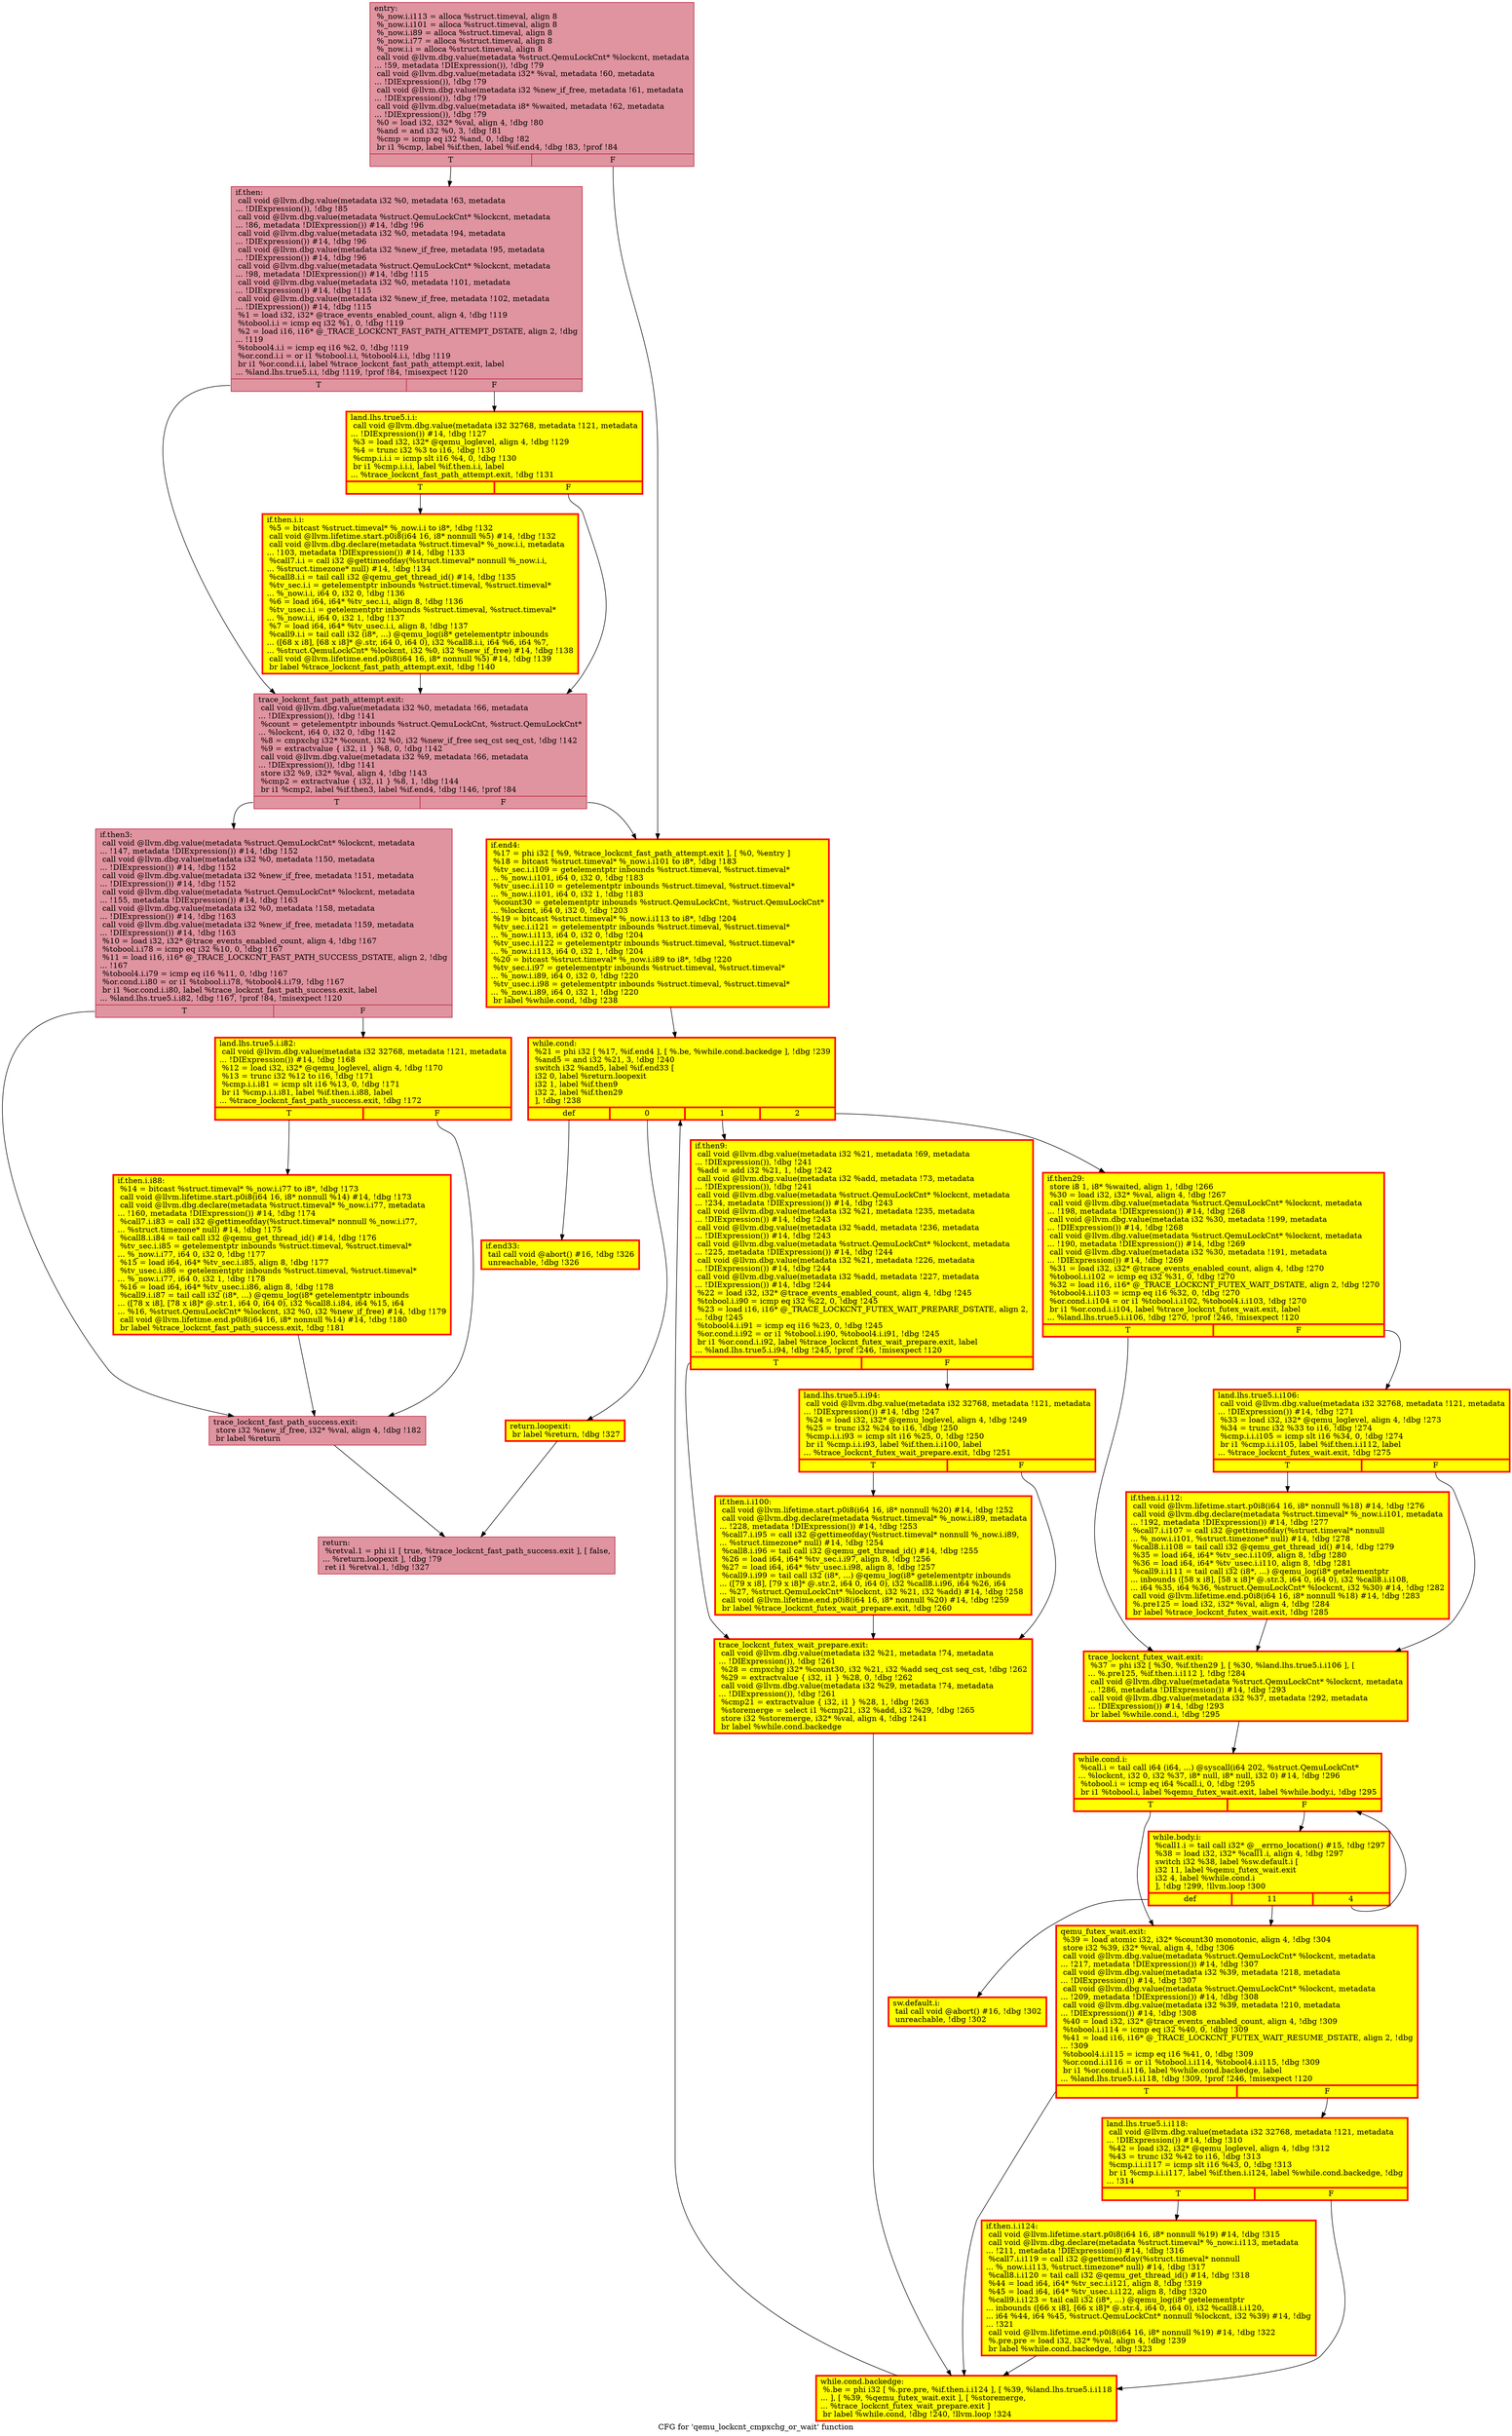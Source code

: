digraph "CFG for 'qemu_lockcnt_cmpxchg_or_wait' function" {
	label="CFG for 'qemu_lockcnt_cmpxchg_or_wait' function";

	Node0x55b524969770 [shape=record,color="#b70d28ff", style=filled, fillcolor="#b70d2870",label="{entry:\l  %_now.i.i113 = alloca %struct.timeval, align 8\l  %_now.i.i101 = alloca %struct.timeval, align 8\l  %_now.i.i89 = alloca %struct.timeval, align 8\l  %_now.i.i77 = alloca %struct.timeval, align 8\l  %_now.i.i = alloca %struct.timeval, align 8\l  call void @llvm.dbg.value(metadata %struct.QemuLockCnt* %lockcnt, metadata\l... !59, metadata !DIExpression()), !dbg !79\l  call void @llvm.dbg.value(metadata i32* %val, metadata !60, metadata\l... !DIExpression()), !dbg !79\l  call void @llvm.dbg.value(metadata i32 %new_if_free, metadata !61, metadata\l... !DIExpression()), !dbg !79\l  call void @llvm.dbg.value(metadata i8* %waited, metadata !62, metadata\l... !DIExpression()), !dbg !79\l  %0 = load i32, i32* %val, align 4, !dbg !80\l  %and = and i32 %0, 3, !dbg !81\l  %cmp = icmp eq i32 %and, 0, !dbg !82\l  br i1 %cmp, label %if.then, label %if.end4, !dbg !83, !prof !84\l|{<s0>T|<s1>F}}"];
	Node0x55b524969770:s0 -> Node0x55b52494ce60;
	Node0x55b524969770:s1 -> Node0x55b52494ceb0;
	Node0x55b52494ce60 [shape=record,color="#b70d28ff", style=filled, fillcolor="#b70d2870",label="{if.then:                                          \l  call void @llvm.dbg.value(metadata i32 %0, metadata !63, metadata\l... !DIExpression()), !dbg !85\l  call void @llvm.dbg.value(metadata %struct.QemuLockCnt* %lockcnt, metadata\l... !86, metadata !DIExpression()) #14, !dbg !96\l  call void @llvm.dbg.value(metadata i32 %0, metadata !94, metadata\l... !DIExpression()) #14, !dbg !96\l  call void @llvm.dbg.value(metadata i32 %new_if_free, metadata !95, metadata\l... !DIExpression()) #14, !dbg !96\l  call void @llvm.dbg.value(metadata %struct.QemuLockCnt* %lockcnt, metadata\l... !98, metadata !DIExpression()) #14, !dbg !115\l  call void @llvm.dbg.value(metadata i32 %0, metadata !101, metadata\l... !DIExpression()) #14, !dbg !115\l  call void @llvm.dbg.value(metadata i32 %new_if_free, metadata !102, metadata\l... !DIExpression()) #14, !dbg !115\l  %1 = load i32, i32* @trace_events_enabled_count, align 4, !dbg !119\l  %tobool.i.i = icmp eq i32 %1, 0, !dbg !119\l  %2 = load i16, i16* @_TRACE_LOCKCNT_FAST_PATH_ATTEMPT_DSTATE, align 2, !dbg\l... !119\l  %tobool4.i.i = icmp eq i16 %2, 0, !dbg !119\l  %or.cond.i.i = or i1 %tobool.i.i, %tobool4.i.i, !dbg !119\l  br i1 %or.cond.i.i, label %trace_lockcnt_fast_path_attempt.exit, label\l... %land.lhs.true5.i.i, !dbg !119, !prof !84, !misexpect !120\l|{<s0>T|<s1>F}}"];
	Node0x55b52494ce60:s0 -> Node0x55b524964a60;
	Node0x55b52494ce60:s1 -> Node0x55b524998b80;
	Node0x55b524998b80 [shape=record,penwidth=3.0, style="filled", color="red", fillcolor="yellow",label="{land.lhs.true5.i.i:                               \l  call void @llvm.dbg.value(metadata i32 32768, metadata !121, metadata\l... !DIExpression()) #14, !dbg !127\l  %3 = load i32, i32* @qemu_loglevel, align 4, !dbg !129\l  %4 = trunc i32 %3 to i16, !dbg !130\l  %cmp.i.i.i = icmp slt i16 %4, 0, !dbg !130\l  br i1 %cmp.i.i.i, label %if.then.i.i, label\l... %trace_lockcnt_fast_path_attempt.exit, !dbg !131\l|{<s0>T|<s1>F}}"];
	Node0x55b524998b80:s0 -> Node0x55b5248a59a0;
	Node0x55b524998b80:s1 -> Node0x55b524964a60;
	Node0x55b5248a59a0 [shape=record,penwidth=3.0, style="filled", color="red", fillcolor="yellow",label="{if.then.i.i:                                      \l  %5 = bitcast %struct.timeval* %_now.i.i to i8*, !dbg !132\l  call void @llvm.lifetime.start.p0i8(i64 16, i8* nonnull %5) #14, !dbg !132\l  call void @llvm.dbg.declare(metadata %struct.timeval* %_now.i.i, metadata\l... !103, metadata !DIExpression()) #14, !dbg !133\l  %call7.i.i = call i32 @gettimeofday(%struct.timeval* nonnull %_now.i.i,\l... %struct.timezone* null) #14, !dbg !134\l  %call8.i.i = tail call i32 @qemu_get_thread_id() #14, !dbg !135\l  %tv_sec.i.i = getelementptr inbounds %struct.timeval, %struct.timeval*\l... %_now.i.i, i64 0, i32 0, !dbg !136\l  %6 = load i64, i64* %tv_sec.i.i, align 8, !dbg !136\l  %tv_usec.i.i = getelementptr inbounds %struct.timeval, %struct.timeval*\l... %_now.i.i, i64 0, i32 1, !dbg !137\l  %7 = load i64, i64* %tv_usec.i.i, align 8, !dbg !137\l  %call9.i.i = tail call i32 (i8*, ...) @qemu_log(i8* getelementptr inbounds\l... ([68 x i8], [68 x i8]* @.str, i64 0, i64 0), i32 %call8.i.i, i64 %6, i64 %7,\l... %struct.QemuLockCnt* %lockcnt, i32 %0, i32 %new_if_free) #14, !dbg !138\l  call void @llvm.lifetime.end.p0i8(i64 16, i8* nonnull %5) #14, !dbg !139\l  br label %trace_lockcnt_fast_path_attempt.exit, !dbg !140\l}"];
	Node0x55b5248a59a0 -> Node0x55b524964a60;
	Node0x55b524964a60 [shape=record,color="#b70d28ff", style=filled, fillcolor="#b70d2870",label="{trace_lockcnt_fast_path_attempt.exit:             \l  call void @llvm.dbg.value(metadata i32 %0, metadata !66, metadata\l... !DIExpression()), !dbg !141\l  %count = getelementptr inbounds %struct.QemuLockCnt, %struct.QemuLockCnt*\l... %lockcnt, i64 0, i32 0, !dbg !142\l  %8 = cmpxchg i32* %count, i32 %0, i32 %new_if_free seq_cst seq_cst, !dbg !142\l  %9 = extractvalue \{ i32, i1 \} %8, 0, !dbg !142\l  call void @llvm.dbg.value(metadata i32 %9, metadata !66, metadata\l... !DIExpression()), !dbg !141\l  store i32 %9, i32* %val, align 4, !dbg !143\l  %cmp2 = extractvalue \{ i32, i1 \} %8, 1, !dbg !144\l  br i1 %cmp2, label %if.then3, label %if.end4, !dbg !146, !prof !84\l|{<s0>T|<s1>F}}"];
	Node0x55b524964a60:s0 -> Node0x55b52496f8a0;
	Node0x55b524964a60:s1 -> Node0x55b52494ceb0;
	Node0x55b52496f8a0 [shape=record,color="#b70d28ff", style=filled, fillcolor="#b70d2870",label="{if.then3:                                         \l  call void @llvm.dbg.value(metadata %struct.QemuLockCnt* %lockcnt, metadata\l... !147, metadata !DIExpression()) #14, !dbg !152\l  call void @llvm.dbg.value(metadata i32 %0, metadata !150, metadata\l... !DIExpression()) #14, !dbg !152\l  call void @llvm.dbg.value(metadata i32 %new_if_free, metadata !151, metadata\l... !DIExpression()) #14, !dbg !152\l  call void @llvm.dbg.value(metadata %struct.QemuLockCnt* %lockcnt, metadata\l... !155, metadata !DIExpression()) #14, !dbg !163\l  call void @llvm.dbg.value(metadata i32 %0, metadata !158, metadata\l... !DIExpression()) #14, !dbg !163\l  call void @llvm.dbg.value(metadata i32 %new_if_free, metadata !159, metadata\l... !DIExpression()) #14, !dbg !163\l  %10 = load i32, i32* @trace_events_enabled_count, align 4, !dbg !167\l  %tobool.i.i78 = icmp eq i32 %10, 0, !dbg !167\l  %11 = load i16, i16* @_TRACE_LOCKCNT_FAST_PATH_SUCCESS_DSTATE, align 2, !dbg\l... !167\l  %tobool4.i.i79 = icmp eq i16 %11, 0, !dbg !167\l  %or.cond.i.i80 = or i1 %tobool.i.i78, %tobool4.i.i79, !dbg !167\l  br i1 %or.cond.i.i80, label %trace_lockcnt_fast_path_success.exit, label\l... %land.lhs.true5.i.i82, !dbg !167, !prof !84, !misexpect !120\l|{<s0>T|<s1>F}}"];
	Node0x55b52496f8a0:s0 -> Node0x55b5249906b0;
	Node0x55b52496f8a0:s1 -> Node0x55b52494b900;
	Node0x55b52494b900 [shape=record,penwidth=3.0, style="filled", color="red", fillcolor="yellow",label="{land.lhs.true5.i.i82:                             \l  call void @llvm.dbg.value(metadata i32 32768, metadata !121, metadata\l... !DIExpression()) #14, !dbg !168\l  %12 = load i32, i32* @qemu_loglevel, align 4, !dbg !170\l  %13 = trunc i32 %12 to i16, !dbg !171\l  %cmp.i.i.i81 = icmp slt i16 %13, 0, !dbg !171\l  br i1 %cmp.i.i.i81, label %if.then.i.i88, label\l... %trace_lockcnt_fast_path_success.exit, !dbg !172\l|{<s0>T|<s1>F}}"];
	Node0x55b52494b900:s0 -> Node0x55b52492f3d0;
	Node0x55b52494b900:s1 -> Node0x55b5249906b0;
	Node0x55b52492f3d0 [shape=record,penwidth=3.0, style="filled", color="red", fillcolor="yellow",label="{if.then.i.i88:                                    \l  %14 = bitcast %struct.timeval* %_now.i.i77 to i8*, !dbg !173\l  call void @llvm.lifetime.start.p0i8(i64 16, i8* nonnull %14) #14, !dbg !173\l  call void @llvm.dbg.declare(metadata %struct.timeval* %_now.i.i77, metadata\l... !160, metadata !DIExpression()) #14, !dbg !174\l  %call7.i.i83 = call i32 @gettimeofday(%struct.timeval* nonnull %_now.i.i77,\l... %struct.timezone* null) #14, !dbg !175\l  %call8.i.i84 = tail call i32 @qemu_get_thread_id() #14, !dbg !176\l  %tv_sec.i.i85 = getelementptr inbounds %struct.timeval, %struct.timeval*\l... %_now.i.i77, i64 0, i32 0, !dbg !177\l  %15 = load i64, i64* %tv_sec.i.i85, align 8, !dbg !177\l  %tv_usec.i.i86 = getelementptr inbounds %struct.timeval, %struct.timeval*\l... %_now.i.i77, i64 0, i32 1, !dbg !178\l  %16 = load i64, i64* %tv_usec.i.i86, align 8, !dbg !178\l  %call9.i.i87 = tail call i32 (i8*, ...) @qemu_log(i8* getelementptr inbounds\l... ([78 x i8], [78 x i8]* @.str.1, i64 0, i64 0), i32 %call8.i.i84, i64 %15, i64\l... %16, %struct.QemuLockCnt* %lockcnt, i32 %0, i32 %new_if_free) #14, !dbg !179\l  call void @llvm.lifetime.end.p0i8(i64 16, i8* nonnull %14) #14, !dbg !180\l  br label %trace_lockcnt_fast_path_success.exit, !dbg !181\l}"];
	Node0x55b52492f3d0 -> Node0x55b5249906b0;
	Node0x55b5249906b0 [shape=record,color="#b70d28ff", style=filled, fillcolor="#b70d2870",label="{trace_lockcnt_fast_path_success.exit:             \l  store i32 %new_if_free, i32* %val, align 4, !dbg !182\l  br label %return\l}"];
	Node0x55b5249906b0 -> Node0x55b524969f80;
	Node0x55b52494ceb0 [shape=record,penwidth=3.0, style="filled", color="red", fillcolor="yellow",label="{if.end4:                                          \l  %17 = phi i32 [ %9, %trace_lockcnt_fast_path_attempt.exit ], [ %0, %entry ]\l  %18 = bitcast %struct.timeval* %_now.i.i101 to i8*, !dbg !183\l  %tv_sec.i.i109 = getelementptr inbounds %struct.timeval, %struct.timeval*\l... %_now.i.i101, i64 0, i32 0, !dbg !183\l  %tv_usec.i.i110 = getelementptr inbounds %struct.timeval, %struct.timeval*\l... %_now.i.i101, i64 0, i32 1, !dbg !183\l  %count30 = getelementptr inbounds %struct.QemuLockCnt, %struct.QemuLockCnt*\l... %lockcnt, i64 0, i32 0, !dbg !203\l  %19 = bitcast %struct.timeval* %_now.i.i113 to i8*, !dbg !204\l  %tv_sec.i.i121 = getelementptr inbounds %struct.timeval, %struct.timeval*\l... %_now.i.i113, i64 0, i32 0, !dbg !204\l  %tv_usec.i.i122 = getelementptr inbounds %struct.timeval, %struct.timeval*\l... %_now.i.i113, i64 0, i32 1, !dbg !204\l  %20 = bitcast %struct.timeval* %_now.i.i89 to i8*, !dbg !220\l  %tv_sec.i.i97 = getelementptr inbounds %struct.timeval, %struct.timeval*\l... %_now.i.i89, i64 0, i32 0, !dbg !220\l  %tv_usec.i.i98 = getelementptr inbounds %struct.timeval, %struct.timeval*\l... %_now.i.i89, i64 0, i32 1, !dbg !220\l  br label %while.cond, !dbg !238\l}"];
	Node0x55b52494ceb0 -> Node0x55b524971190;
	Node0x55b524971190 [shape=record,penwidth=3.0, style="filled", color="red", fillcolor="yellow",label="{while.cond:                                       \l  %21 = phi i32 [ %17, %if.end4 ], [ %.be, %while.cond.backedge ], !dbg !239\l  %and5 = and i32 %21, 3, !dbg !240\l  switch i32 %and5, label %if.end33 [\l    i32 0, label %return.loopexit\l    i32 1, label %if.then9\l    i32 2, label %if.then29\l  ], !dbg !238\l|{<s0>def|<s1>0|<s2>1|<s3>2}}"];
	Node0x55b524971190:s0 -> Node0x55b524975820;
	Node0x55b524971190:s1 -> Node0x55b524967000;
	Node0x55b524971190:s2 -> Node0x55b5249718f0;
	Node0x55b524971190:s3 -> Node0x55b524975a40;
	Node0x55b5249718f0 [shape=record,penwidth=3.0, style="filled", color="red", fillcolor="yellow",label="{if.then9:                                         \l  call void @llvm.dbg.value(metadata i32 %21, metadata !69, metadata\l... !DIExpression()), !dbg !241\l  %add = add i32 %21, 1, !dbg !242\l  call void @llvm.dbg.value(metadata i32 %add, metadata !73, metadata\l... !DIExpression()), !dbg !241\l  call void @llvm.dbg.value(metadata %struct.QemuLockCnt* %lockcnt, metadata\l... !234, metadata !DIExpression()) #14, !dbg !243\l  call void @llvm.dbg.value(metadata i32 %21, metadata !235, metadata\l... !DIExpression()) #14, !dbg !243\l  call void @llvm.dbg.value(metadata i32 %add, metadata !236, metadata\l... !DIExpression()) #14, !dbg !243\l  call void @llvm.dbg.value(metadata %struct.QemuLockCnt* %lockcnt, metadata\l... !225, metadata !DIExpression()) #14, !dbg !244\l  call void @llvm.dbg.value(metadata i32 %21, metadata !226, metadata\l... !DIExpression()) #14, !dbg !244\l  call void @llvm.dbg.value(metadata i32 %add, metadata !227, metadata\l... !DIExpression()) #14, !dbg !244\l  %22 = load i32, i32* @trace_events_enabled_count, align 4, !dbg !245\l  %tobool.i.i90 = icmp eq i32 %22, 0, !dbg !245\l  %23 = load i16, i16* @_TRACE_LOCKCNT_FUTEX_WAIT_PREPARE_DSTATE, align 2,\l... !dbg !245\l  %tobool4.i.i91 = icmp eq i16 %23, 0, !dbg !245\l  %or.cond.i.i92 = or i1 %tobool.i.i90, %tobool4.i.i91, !dbg !245\l  br i1 %or.cond.i.i92, label %trace_lockcnt_futex_wait_prepare.exit, label\l... %land.lhs.true5.i.i94, !dbg !245, !prof !246, !misexpect !120\l|{<s0>T|<s1>F}}"];
	Node0x55b5249718f0:s0 -> Node0x55b5248a5fe0;
	Node0x55b5249718f0:s1 -> Node0x55b5249599d0;
	Node0x55b5249599d0 [shape=record,penwidth=3.0, style="filled", color="red", fillcolor="yellow",label="{land.lhs.true5.i.i94:                             \l  call void @llvm.dbg.value(metadata i32 32768, metadata !121, metadata\l... !DIExpression()) #14, !dbg !247\l  %24 = load i32, i32* @qemu_loglevel, align 4, !dbg !249\l  %25 = trunc i32 %24 to i16, !dbg !250\l  %cmp.i.i.i93 = icmp slt i16 %25, 0, !dbg !250\l  br i1 %cmp.i.i.i93, label %if.then.i.i100, label\l... %trace_lockcnt_futex_wait_prepare.exit, !dbg !251\l|{<s0>T|<s1>F}}"];
	Node0x55b5249599d0:s0 -> Node0x55b524a69620;
	Node0x55b5249599d0:s1 -> Node0x55b5248a5fe0;
	Node0x55b524a69620 [shape=record,penwidth=3.0, style="filled", color="red", fillcolor="yellow",label="{if.then.i.i100:                                   \l  call void @llvm.lifetime.start.p0i8(i64 16, i8* nonnull %20) #14, !dbg !252\l  call void @llvm.dbg.declare(metadata %struct.timeval* %_now.i.i89, metadata\l... !228, metadata !DIExpression()) #14, !dbg !253\l  %call7.i.i95 = call i32 @gettimeofday(%struct.timeval* nonnull %_now.i.i89,\l... %struct.timezone* null) #14, !dbg !254\l  %call8.i.i96 = tail call i32 @qemu_get_thread_id() #14, !dbg !255\l  %26 = load i64, i64* %tv_sec.i.i97, align 8, !dbg !256\l  %27 = load i64, i64* %tv_usec.i.i98, align 8, !dbg !257\l  %call9.i.i99 = tail call i32 (i8*, ...) @qemu_log(i8* getelementptr inbounds\l... ([79 x i8], [79 x i8]* @.str.2, i64 0, i64 0), i32 %call8.i.i96, i64 %26, i64\l... %27, %struct.QemuLockCnt* %lockcnt, i32 %21, i32 %add) #14, !dbg !258\l  call void @llvm.lifetime.end.p0i8(i64 16, i8* nonnull %20) #14, !dbg !259\l  br label %trace_lockcnt_futex_wait_prepare.exit, !dbg !260\l}"];
	Node0x55b524a69620 -> Node0x55b5248a5fe0;
	Node0x55b5248a5fe0 [shape=record,penwidth=3.0, style="filled", color="red", fillcolor="yellow",label="{trace_lockcnt_futex_wait_prepare.exit:            \l  call void @llvm.dbg.value(metadata i32 %21, metadata !74, metadata\l... !DIExpression()), !dbg !261\l  %28 = cmpxchg i32* %count30, i32 %21, i32 %add seq_cst seq_cst, !dbg !262\l  %29 = extractvalue \{ i32, i1 \} %28, 0, !dbg !262\l  call void @llvm.dbg.value(metadata i32 %29, metadata !74, metadata\l... !DIExpression()), !dbg !261\l  %cmp21 = extractvalue \{ i32, i1 \} %28, 1, !dbg !263\l  %storemerge = select i1 %cmp21, i32 %add, i32 %29, !dbg !265\l  store i32 %storemerge, i32* %val, align 4, !dbg !241\l  br label %while.cond.backedge\l}"];
	Node0x55b5248a5fe0 -> Node0x55b52497dd20;
	Node0x55b524975a40 [shape=record,penwidth=3.0, style="filled", color="red", fillcolor="yellow",label="{if.then29:                                        \l  store i8 1, i8* %waited, align 1, !dbg !266\l  %30 = load i32, i32* %val, align 4, !dbg !267\l  call void @llvm.dbg.value(metadata %struct.QemuLockCnt* %lockcnt, metadata\l... !198, metadata !DIExpression()) #14, !dbg !268\l  call void @llvm.dbg.value(metadata i32 %30, metadata !199, metadata\l... !DIExpression()) #14, !dbg !268\l  call void @llvm.dbg.value(metadata %struct.QemuLockCnt* %lockcnt, metadata\l... !190, metadata !DIExpression()) #14, !dbg !269\l  call void @llvm.dbg.value(metadata i32 %30, metadata !191, metadata\l... !DIExpression()) #14, !dbg !269\l  %31 = load i32, i32* @trace_events_enabled_count, align 4, !dbg !270\l  %tobool.i.i102 = icmp eq i32 %31, 0, !dbg !270\l  %32 = load i16, i16* @_TRACE_LOCKCNT_FUTEX_WAIT_DSTATE, align 2, !dbg !270\l  %tobool4.i.i103 = icmp eq i16 %32, 0, !dbg !270\l  %or.cond.i.i104 = or i1 %tobool.i.i102, %tobool4.i.i103, !dbg !270\l  br i1 %or.cond.i.i104, label %trace_lockcnt_futex_wait.exit, label\l... %land.lhs.true5.i.i106, !dbg !270, !prof !246, !misexpect !120\l|{<s0>T|<s1>F}}"];
	Node0x55b524975a40:s0 -> Node0x55b5248a5a80;
	Node0x55b524975a40:s1 -> Node0x55b524987be0;
	Node0x55b524987be0 [shape=record,penwidth=3.0, style="filled", color="red", fillcolor="yellow",label="{land.lhs.true5.i.i106:                            \l  call void @llvm.dbg.value(metadata i32 32768, metadata !121, metadata\l... !DIExpression()) #14, !dbg !271\l  %33 = load i32, i32* @qemu_loglevel, align 4, !dbg !273\l  %34 = trunc i32 %33 to i16, !dbg !274\l  %cmp.i.i.i105 = icmp slt i16 %34, 0, !dbg !274\l  br i1 %cmp.i.i.i105, label %if.then.i.i112, label\l... %trace_lockcnt_futex_wait.exit, !dbg !275\l|{<s0>T|<s1>F}}"];
	Node0x55b524987be0:s0 -> Node0x55b524998ae0;
	Node0x55b524987be0:s1 -> Node0x55b5248a5a80;
	Node0x55b524998ae0 [shape=record,penwidth=3.0, style="filled", color="red", fillcolor="yellow",label="{if.then.i.i112:                                   \l  call void @llvm.lifetime.start.p0i8(i64 16, i8* nonnull %18) #14, !dbg !276\l  call void @llvm.dbg.declare(metadata %struct.timeval* %_now.i.i101, metadata\l... !192, metadata !DIExpression()) #14, !dbg !277\l  %call7.i.i107 = call i32 @gettimeofday(%struct.timeval* nonnull\l... %_now.i.i101, %struct.timezone* null) #14, !dbg !278\l  %call8.i.i108 = tail call i32 @qemu_get_thread_id() #14, !dbg !279\l  %35 = load i64, i64* %tv_sec.i.i109, align 8, !dbg !280\l  %36 = load i64, i64* %tv_usec.i.i110, align 8, !dbg !281\l  %call9.i.i111 = tail call i32 (i8*, ...) @qemu_log(i8* getelementptr\l... inbounds ([58 x i8], [58 x i8]* @.str.3, i64 0, i64 0), i32 %call8.i.i108,\l... i64 %35, i64 %36, %struct.QemuLockCnt* %lockcnt, i32 %30) #14, !dbg !282\l  call void @llvm.lifetime.end.p0i8(i64 16, i8* nonnull %18) #14, !dbg !283\l  %.pre125 = load i32, i32* %val, align 4, !dbg !284\l  br label %trace_lockcnt_futex_wait.exit, !dbg !285\l}"];
	Node0x55b524998ae0 -> Node0x55b5248a5a80;
	Node0x55b5248a5a80 [shape=record,penwidth=3.0, style="filled", color="red", fillcolor="yellow",label="{trace_lockcnt_futex_wait.exit:                    \l  %37 = phi i32 [ %30, %if.then29 ], [ %30, %land.lhs.true5.i.i106 ], [\l... %.pre125, %if.then.i.i112 ], !dbg !284\l  call void @llvm.dbg.value(metadata %struct.QemuLockCnt* %lockcnt, metadata\l... !286, metadata !DIExpression()) #14, !dbg !293\l  call void @llvm.dbg.value(metadata i32 %37, metadata !292, metadata\l... !DIExpression()) #14, !dbg !293\l  br label %while.cond.i, !dbg !295\l}"];
	Node0x55b5248a5a80 -> Node0x55b52498e3c0;
	Node0x55b52498e3c0 [shape=record,penwidth=3.0, style="filled", color="red", fillcolor="yellow",label="{while.cond.i:                                     \l  %call.i = tail call i64 (i64, ...) @syscall(i64 202, %struct.QemuLockCnt*\l... %lockcnt, i32 0, i32 %37, i8* null, i8* null, i32 0) #14, !dbg !296\l  %tobool.i = icmp eq i64 %call.i, 0, !dbg !295\l  br i1 %tobool.i, label %qemu_futex_wait.exit, label %while.body.i, !dbg !295\l|{<s0>T|<s1>F}}"];
	Node0x55b52498e3c0:s0 -> Node0x55b52498dc10;
	Node0x55b52498e3c0:s1 -> Node0x55b5249900e0;
	Node0x55b5249900e0 [shape=record,penwidth=3.0, style="filled", color="red", fillcolor="yellow",label="{while.body.i:                                     \l  %call1.i = tail call i32* @__errno_location() #15, !dbg !297\l  %38 = load i32, i32* %call1.i, align 4, !dbg !297\l  switch i32 %38, label %sw.default.i [\l    i32 11, label %qemu_futex_wait.exit\l    i32 4, label %while.cond.i\l  ], !dbg !299, !llvm.loop !300\l|{<s0>def|<s1>11|<s2>4}}"];
	Node0x55b5249900e0:s0 -> Node0x55b52497c9a0;
	Node0x55b5249900e0:s1 -> Node0x55b52498dc10;
	Node0x55b5249900e0:s2 -> Node0x55b52498e3c0;
	Node0x55b52497c9a0 [shape=record,penwidth=3.0, style="filled", color="red", fillcolor="yellow",label="{sw.default.i:                                     \l  tail call void @abort() #16, !dbg !302\l  unreachable, !dbg !302\l}"];
	Node0x55b52498dc10 [shape=record,penwidth=3.0, style="filled", color="red", fillcolor="yellow",label="{qemu_futex_wait.exit:                             \l  %39 = load atomic i32, i32* %count30 monotonic, align 4, !dbg !304\l  store i32 %39, i32* %val, align 4, !dbg !306\l  call void @llvm.dbg.value(metadata %struct.QemuLockCnt* %lockcnt, metadata\l... !217, metadata !DIExpression()) #14, !dbg !307\l  call void @llvm.dbg.value(metadata i32 %39, metadata !218, metadata\l... !DIExpression()) #14, !dbg !307\l  call void @llvm.dbg.value(metadata %struct.QemuLockCnt* %lockcnt, metadata\l... !209, metadata !DIExpression()) #14, !dbg !308\l  call void @llvm.dbg.value(metadata i32 %39, metadata !210, metadata\l... !DIExpression()) #14, !dbg !308\l  %40 = load i32, i32* @trace_events_enabled_count, align 4, !dbg !309\l  %tobool.i.i114 = icmp eq i32 %40, 0, !dbg !309\l  %41 = load i16, i16* @_TRACE_LOCKCNT_FUTEX_WAIT_RESUME_DSTATE, align 2, !dbg\l... !309\l  %tobool4.i.i115 = icmp eq i16 %41, 0, !dbg !309\l  %or.cond.i.i116 = or i1 %tobool.i.i114, %tobool4.i.i115, !dbg !309\l  br i1 %or.cond.i.i116, label %while.cond.backedge, label\l... %land.lhs.true5.i.i118, !dbg !309, !prof !246, !misexpect !120\l|{<s0>T|<s1>F}}"];
	Node0x55b52498dc10:s0 -> Node0x55b52497dd20;
	Node0x55b52498dc10:s1 -> Node0x55b524997ae0;
	Node0x55b524997ae0 [shape=record,penwidth=3.0, style="filled", color="red", fillcolor="yellow",label="{land.lhs.true5.i.i118:                            \l  call void @llvm.dbg.value(metadata i32 32768, metadata !121, metadata\l... !DIExpression()) #14, !dbg !310\l  %42 = load i32, i32* @qemu_loglevel, align 4, !dbg !312\l  %43 = trunc i32 %42 to i16, !dbg !313\l  %cmp.i.i.i117 = icmp slt i16 %43, 0, !dbg !313\l  br i1 %cmp.i.i.i117, label %if.then.i.i124, label %while.cond.backedge, !dbg\l... !314\l|{<s0>T|<s1>F}}"];
	Node0x55b524997ae0:s0 -> Node0x55b524963b20;
	Node0x55b524997ae0:s1 -> Node0x55b52497dd20;
	Node0x55b524963b20 [shape=record,penwidth=3.0, style="filled", color="red", fillcolor="yellow",label="{if.then.i.i124:                                   \l  call void @llvm.lifetime.start.p0i8(i64 16, i8* nonnull %19) #14, !dbg !315\l  call void @llvm.dbg.declare(metadata %struct.timeval* %_now.i.i113, metadata\l... !211, metadata !DIExpression()) #14, !dbg !316\l  %call7.i.i119 = call i32 @gettimeofday(%struct.timeval* nonnull\l... %_now.i.i113, %struct.timezone* null) #14, !dbg !317\l  %call8.i.i120 = tail call i32 @qemu_get_thread_id() #14, !dbg !318\l  %44 = load i64, i64* %tv_sec.i.i121, align 8, !dbg !319\l  %45 = load i64, i64* %tv_usec.i.i122, align 8, !dbg !320\l  %call9.i.i123 = tail call i32 (i8*, ...) @qemu_log(i8* getelementptr\l... inbounds ([66 x i8], [66 x i8]* @.str.4, i64 0, i64 0), i32 %call8.i.i120,\l... i64 %44, i64 %45, %struct.QemuLockCnt* nonnull %lockcnt, i32 %39) #14, !dbg\l... !321\l  call void @llvm.lifetime.end.p0i8(i64 16, i8* nonnull %19) #14, !dbg !322\l  %.pre.pre = load i32, i32* %val, align 4, !dbg !239\l  br label %while.cond.backedge, !dbg !323\l}"];
	Node0x55b524963b20 -> Node0x55b52497dd20;
	Node0x55b52497dd20 [shape=record,penwidth=3.0, style="filled", color="red", fillcolor="yellow",label="{while.cond.backedge:                              \l  %.be = phi i32 [ %.pre.pre, %if.then.i.i124 ], [ %39, %land.lhs.true5.i.i118\l... ], [ %39, %qemu_futex_wait.exit ], [ %storemerge,\l... %trace_lockcnt_futex_wait_prepare.exit ]\l  br label %while.cond, !dbg !240, !llvm.loop !324\l}"];
	Node0x55b52497dd20 -> Node0x55b524971190;
	Node0x55b524975820 [shape=record,penwidth=3.0, style="filled", color="red", fillcolor="yellow",label="{if.end33:                                         \l  tail call void @abort() #16, !dbg !326\l  unreachable, !dbg !326\l}"];
	Node0x55b524967000 [shape=record,penwidth=3.0, style="filled", color="red", fillcolor="yellow",label="{return.loopexit:                                  \l  br label %return, !dbg !327\l}"];
	Node0x55b524967000 -> Node0x55b524969f80;
	Node0x55b524969f80 [shape=record,color="#b70d28ff", style=filled, fillcolor="#b70d2870",label="{return:                                           \l  %retval.1 = phi i1 [ true, %trace_lockcnt_fast_path_success.exit ], [ false,\l... %return.loopexit ], !dbg !79\l  ret i1 %retval.1, !dbg !327\l}"];
}
